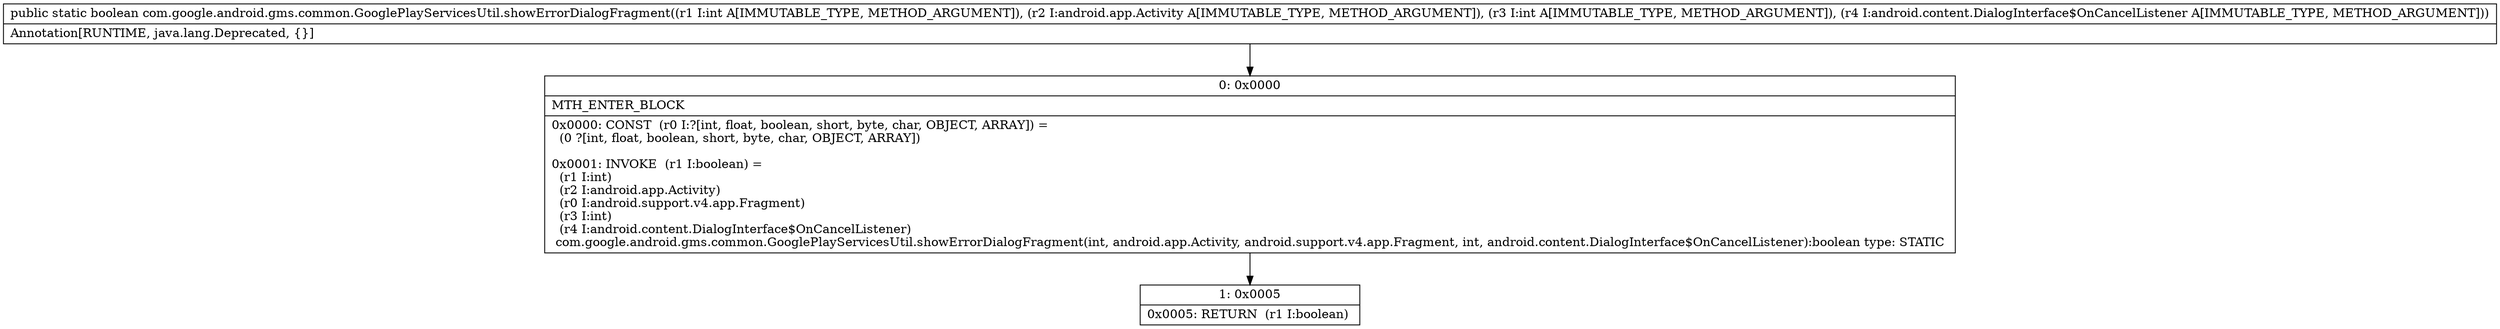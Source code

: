 digraph "CFG forcom.google.android.gms.common.GooglePlayServicesUtil.showErrorDialogFragment(ILandroid\/app\/Activity;ILandroid\/content\/DialogInterface$OnCancelListener;)Z" {
Node_0 [shape=record,label="{0\:\ 0x0000|MTH_ENTER_BLOCK\l|0x0000: CONST  (r0 I:?[int, float, boolean, short, byte, char, OBJECT, ARRAY]) = \l  (0 ?[int, float, boolean, short, byte, char, OBJECT, ARRAY])\l \l0x0001: INVOKE  (r1 I:boolean) = \l  (r1 I:int)\l  (r2 I:android.app.Activity)\l  (r0 I:android.support.v4.app.Fragment)\l  (r3 I:int)\l  (r4 I:android.content.DialogInterface$OnCancelListener)\l com.google.android.gms.common.GooglePlayServicesUtil.showErrorDialogFragment(int, android.app.Activity, android.support.v4.app.Fragment, int, android.content.DialogInterface$OnCancelListener):boolean type: STATIC \l}"];
Node_1 [shape=record,label="{1\:\ 0x0005|0x0005: RETURN  (r1 I:boolean) \l}"];
MethodNode[shape=record,label="{public static boolean com.google.android.gms.common.GooglePlayServicesUtil.showErrorDialogFragment((r1 I:int A[IMMUTABLE_TYPE, METHOD_ARGUMENT]), (r2 I:android.app.Activity A[IMMUTABLE_TYPE, METHOD_ARGUMENT]), (r3 I:int A[IMMUTABLE_TYPE, METHOD_ARGUMENT]), (r4 I:android.content.DialogInterface$OnCancelListener A[IMMUTABLE_TYPE, METHOD_ARGUMENT]))  | Annotation[RUNTIME, java.lang.Deprecated, \{\}]\l}"];
MethodNode -> Node_0;
Node_0 -> Node_1;
}

